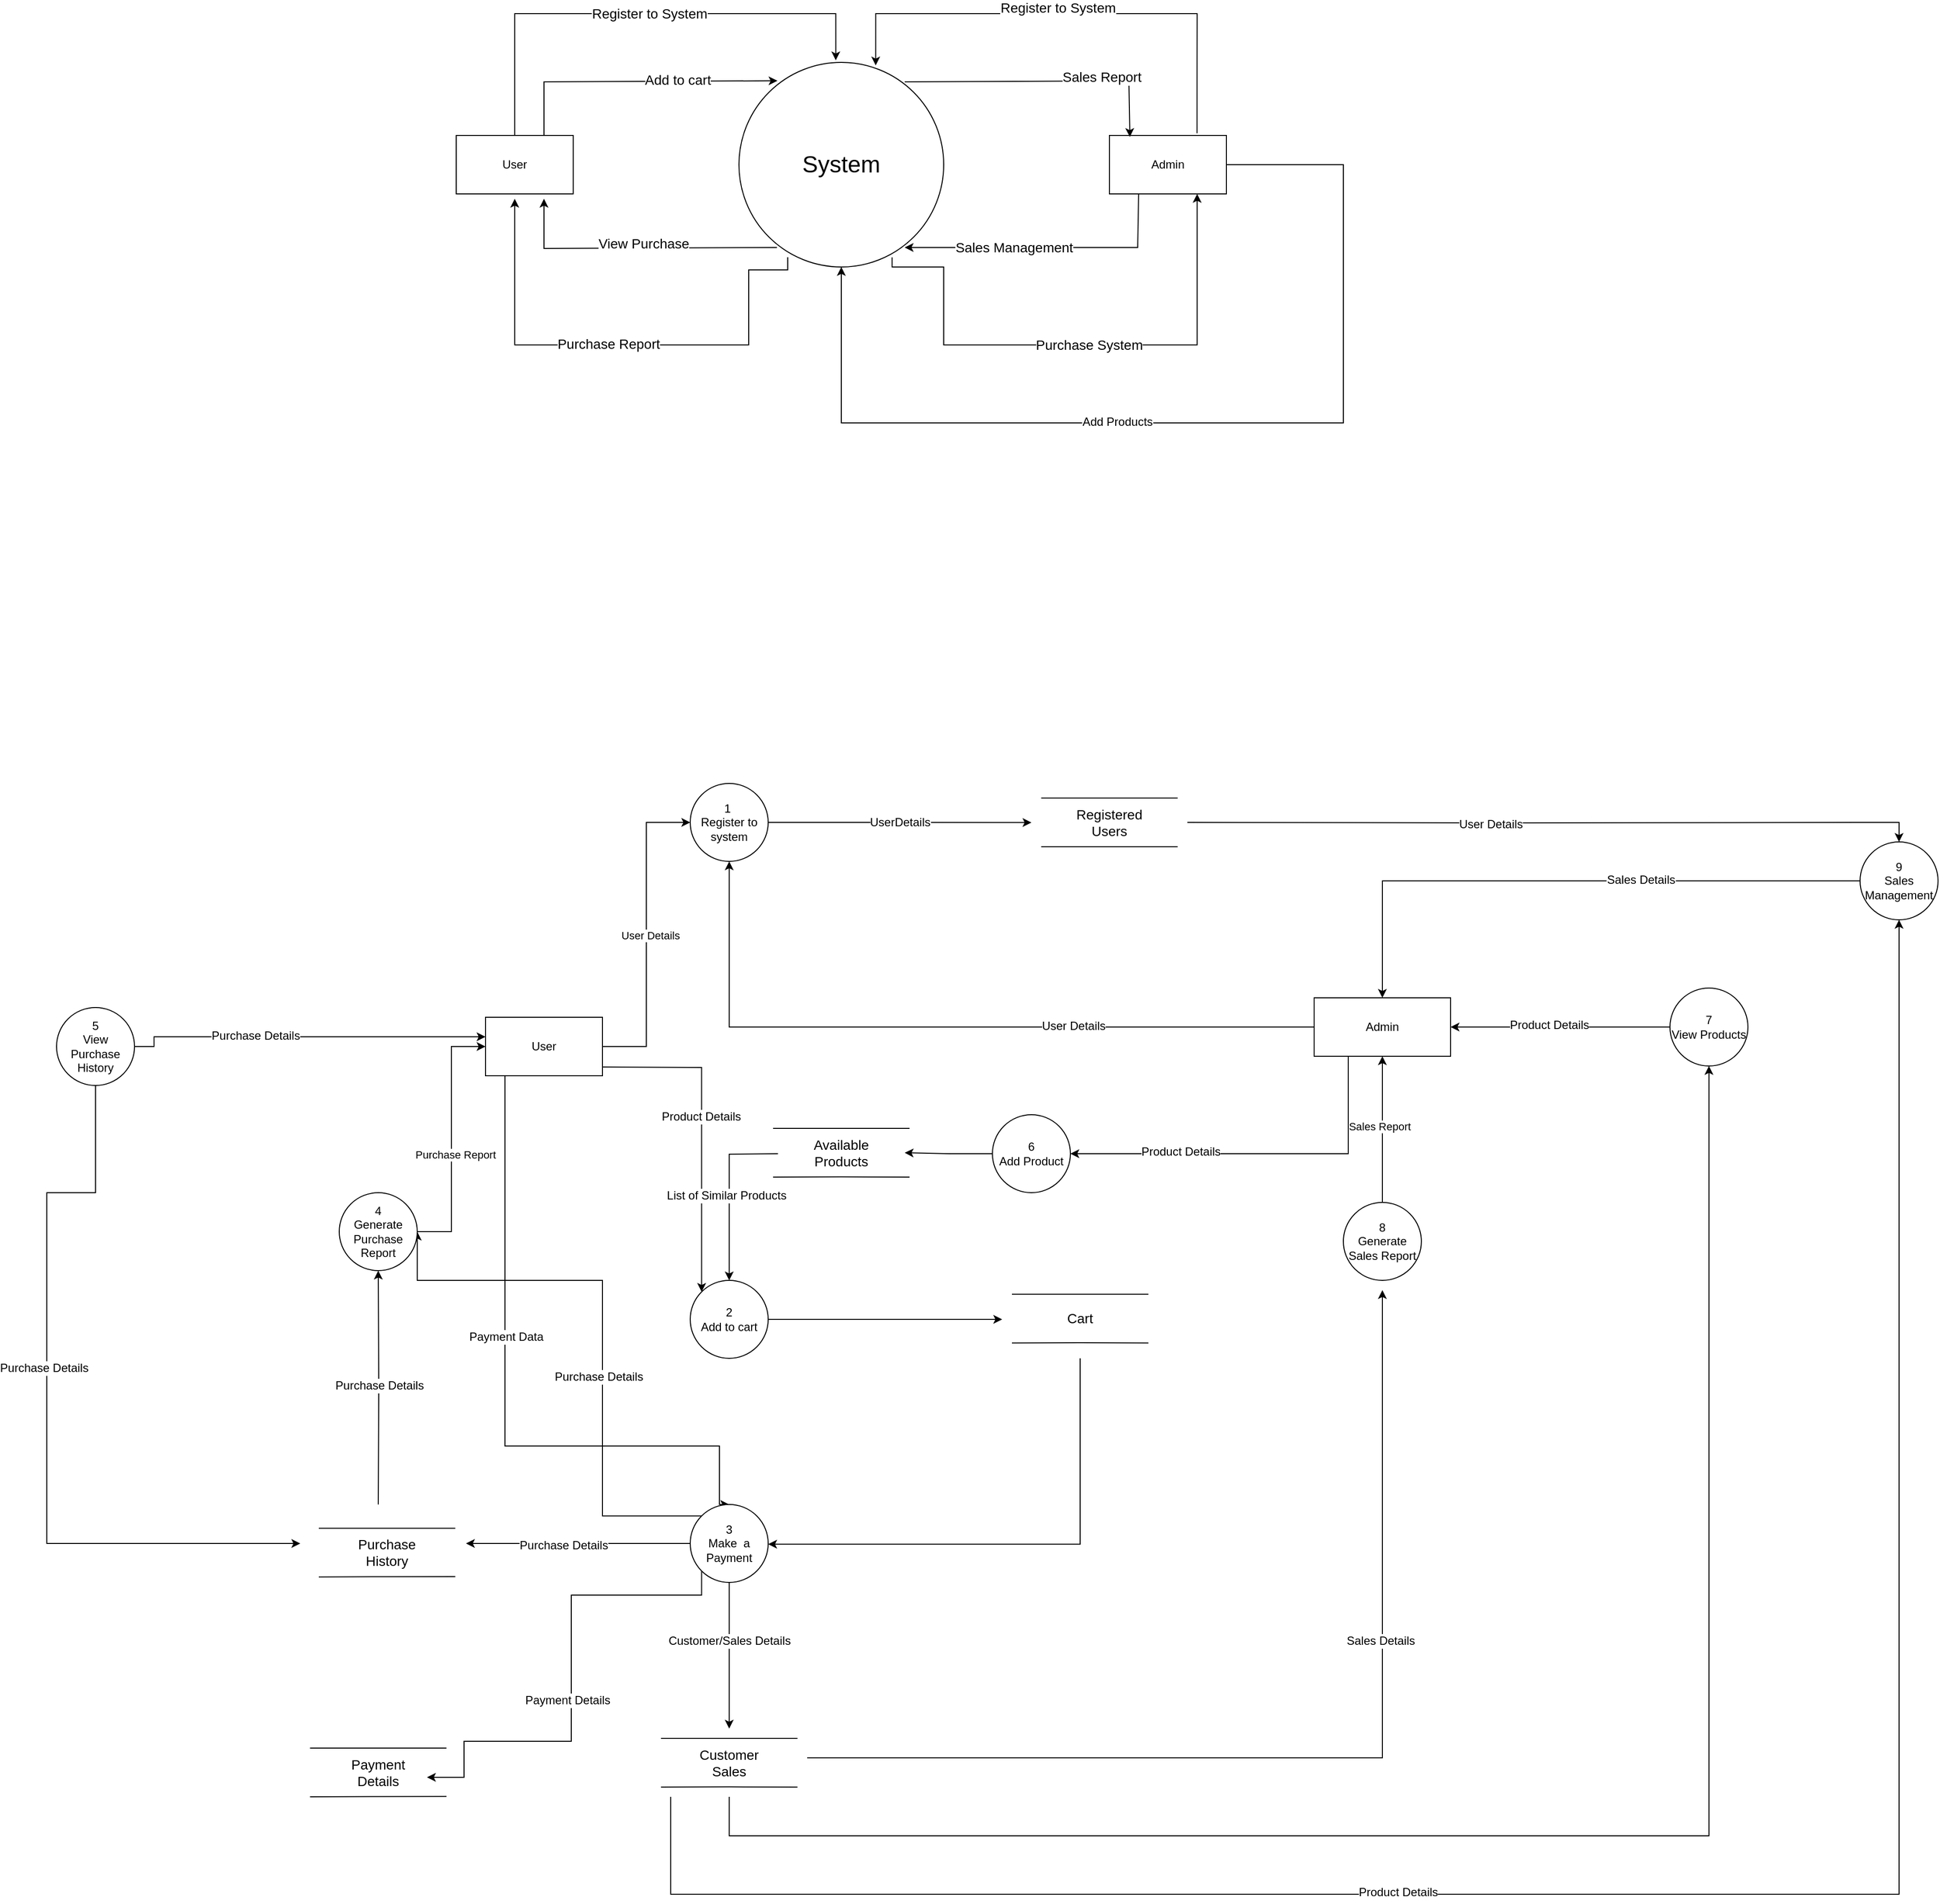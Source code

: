 <mxfile version="25.0.3">
  <diagram name="Page-1" id="Akb31RxIknfgXVOe-8zW">
    <mxGraphModel dx="3339" dy="1694" grid="1" gridSize="10" guides="1" tooltips="1" connect="1" arrows="1" fold="1" page="1" pageScale="1" pageWidth="850" pageHeight="1100" math="0" shadow="0">
      <root>
        <mxCell id="0" />
        <mxCell id="1" parent="0" />
        <mxCell id="qEVDCZwedE65Op3rCh5g-1" value="&lt;font style=&quot;font-size: 24px;&quot;&gt;System&lt;/font&gt;" style="ellipse;whiteSpace=wrap;html=1;aspect=fixed;" parent="1" vertex="1">
          <mxGeometry x="320" y="180" width="210" height="210" as="geometry" />
        </mxCell>
        <mxCell id="qEVDCZwedE65Op3rCh5g-11" style="edgeStyle=orthogonalEdgeStyle;rounded=0;orthogonalLoop=1;jettySize=auto;html=1;entryX=0.473;entryY=-0.01;entryDx=0;entryDy=0;entryPerimeter=0;" parent="1" source="qEVDCZwedE65Op3rCh5g-2" target="qEVDCZwedE65Op3rCh5g-1" edge="1">
          <mxGeometry relative="1" as="geometry">
            <mxPoint x="90" y="10" as="targetPoint" />
            <Array as="points">
              <mxPoint x="90" y="130" />
              <mxPoint x="419" y="130" />
            </Array>
          </mxGeometry>
        </mxCell>
        <mxCell id="qEVDCZwedE65Op3rCh5g-12" value="&lt;font style=&quot;font-size: 14px;&quot;&gt;Register to System&lt;/font&gt;" style="edgeLabel;html=1;align=center;verticalAlign=middle;resizable=0;points=[];" parent="qEVDCZwedE65Op3rCh5g-11" vertex="1" connectable="0">
          <mxGeometry x="0.05" y="-3" relative="1" as="geometry">
            <mxPoint x="-1" y="-3" as="offset" />
          </mxGeometry>
        </mxCell>
        <mxCell id="qEVDCZwedE65Op3rCh5g-2" value="User" style="rounded=0;whiteSpace=wrap;html=1;" parent="1" vertex="1">
          <mxGeometry x="30" y="255" width="120" height="60" as="geometry" />
        </mxCell>
        <mxCell id="JwmPt-cIcV7KMzRIeTKf-91" style="edgeStyle=orthogonalEdgeStyle;rounded=0;orthogonalLoop=1;jettySize=auto;html=1;entryX=0.5;entryY=1;entryDx=0;entryDy=0;" parent="1" source="qEVDCZwedE65Op3rCh5g-3" target="qEVDCZwedE65Op3rCh5g-1" edge="1">
          <mxGeometry relative="1" as="geometry">
            <Array as="points">
              <mxPoint x="940" y="285" />
              <mxPoint x="940" y="550" />
              <mxPoint x="425" y="550" />
            </Array>
          </mxGeometry>
        </mxCell>
        <mxCell id="JwmPt-cIcV7KMzRIeTKf-92" value="&lt;font style=&quot;font-size: 12px;&quot;&gt;Add Products&lt;/font&gt;" style="edgeLabel;html=1;align=center;verticalAlign=middle;resizable=0;points=[];" parent="JwmPt-cIcV7KMzRIeTKf-91" vertex="1" connectable="0">
          <mxGeometry x="0.164" y="1" relative="1" as="geometry">
            <mxPoint y="-2" as="offset" />
          </mxGeometry>
        </mxCell>
        <mxCell id="qEVDCZwedE65Op3rCh5g-3" value="Admin" style="rounded=0;whiteSpace=wrap;html=1;" parent="1" vertex="1">
          <mxGeometry x="700" y="255" width="120" height="60" as="geometry" />
        </mxCell>
        <mxCell id="qEVDCZwedE65Op3rCh5g-14" value="" style="endArrow=classic;html=1;rounded=0;exitX=0.75;exitY=0;exitDx=0;exitDy=0;entryX=0.188;entryY=0.09;entryDx=0;entryDy=0;entryPerimeter=0;" parent="1" source="qEVDCZwedE65Op3rCh5g-2" target="qEVDCZwedE65Op3rCh5g-1" edge="1">
          <mxGeometry width="50" height="50" relative="1" as="geometry">
            <mxPoint x="140" y="220" as="sourcePoint" />
            <mxPoint x="280" y="220" as="targetPoint" />
            <Array as="points">
              <mxPoint x="120" y="200" />
            </Array>
          </mxGeometry>
        </mxCell>
        <mxCell id="qEVDCZwedE65Op3rCh5g-19" value="&lt;font style=&quot;font-size: 14px;&quot;&gt;Add to cart&lt;/font&gt;" style="edgeLabel;html=1;align=center;verticalAlign=middle;resizable=0;points=[];" parent="qEVDCZwedE65Op3rCh5g-14" vertex="1" connectable="0">
          <mxGeometry x="0.304" y="2" relative="1" as="geometry">
            <mxPoint as="offset" />
          </mxGeometry>
        </mxCell>
        <mxCell id="qEVDCZwedE65Op3rCh5g-15" style="edgeStyle=orthogonalEdgeStyle;rounded=0;orthogonalLoop=1;jettySize=auto;html=1;entryX=0.379;entryY=1.013;entryDx=0;entryDy=0;entryPerimeter=0;" parent="1" edge="1">
          <mxGeometry relative="1" as="geometry">
            <mxPoint x="90" y="320" as="targetPoint" />
            <mxPoint x="370" y="380" as="sourcePoint" />
            <Array as="points">
              <mxPoint x="330" y="393" />
              <mxPoint x="330" y="470" />
              <mxPoint x="90" y="470" />
            </Array>
          </mxGeometry>
        </mxCell>
        <mxCell id="qEVDCZwedE65Op3rCh5g-16" value="&lt;font style=&quot;font-size: 14px;&quot;&gt;Purchase Report&lt;/font&gt;&lt;div&gt;&lt;font style=&quot;font-size: 14px;&quot;&gt;&lt;br&gt;&lt;/font&gt;&lt;/div&gt;" style="edgeLabel;html=1;align=center;verticalAlign=middle;resizable=0;points=[];" parent="qEVDCZwedE65Op3rCh5g-15" vertex="1" connectable="0">
          <mxGeometry x="0.05" y="-3" relative="1" as="geometry">
            <mxPoint x="-1" y="10" as="offset" />
          </mxGeometry>
        </mxCell>
        <mxCell id="qEVDCZwedE65Op3rCh5g-17" value="" style="endArrow=classic;html=1;rounded=0;entryX=0.188;entryY=0.09;entryDx=0;entryDy=0;entryPerimeter=0;" parent="1" edge="1">
          <mxGeometry width="50" height="50" relative="1" as="geometry">
            <mxPoint x="359" y="370" as="sourcePoint" />
            <mxPoint x="120" y="320" as="targetPoint" />
            <Array as="points">
              <mxPoint x="120" y="371" />
            </Array>
          </mxGeometry>
        </mxCell>
        <mxCell id="qEVDCZwedE65Op3rCh5g-18" value="&lt;font style=&quot;font-size: 14px;&quot;&gt;View Purchase&lt;/font&gt;" style="edgeLabel;html=1;align=center;verticalAlign=middle;resizable=0;points=[];" parent="qEVDCZwedE65Op3rCh5g-17" vertex="1" connectable="0">
          <mxGeometry x="0.315" y="-4" relative="1" as="geometry">
            <mxPoint x="53" y="-1" as="offset" />
          </mxGeometry>
        </mxCell>
        <mxCell id="qEVDCZwedE65Op3rCh5g-20" style="edgeStyle=orthogonalEdgeStyle;rounded=0;orthogonalLoop=1;jettySize=auto;html=1;entryX=0.668;entryY=0.015;entryDx=0;entryDy=0;entryPerimeter=0;exitX=0.749;exitY=-0.037;exitDx=0;exitDy=0;exitPerimeter=0;" parent="1" source="qEVDCZwedE65Op3rCh5g-3" target="qEVDCZwedE65Op3rCh5g-1" edge="1">
          <mxGeometry relative="1" as="geometry">
            <mxPoint x="460" y="160" as="targetPoint" />
            <mxPoint x="789" y="178" as="sourcePoint" />
            <Array as="points">
              <mxPoint x="790" y="178" />
              <mxPoint x="790" y="130" />
              <mxPoint x="460" y="130" />
            </Array>
          </mxGeometry>
        </mxCell>
        <mxCell id="qEVDCZwedE65Op3rCh5g-21" value="&lt;font style=&quot;font-size: 14px;&quot;&gt;Register to System&lt;/font&gt;" style="edgeLabel;html=1;align=center;verticalAlign=middle;resizable=0;points=[];" parent="qEVDCZwedE65Op3rCh5g-20" vertex="1" connectable="0">
          <mxGeometry x="0.05" y="-3" relative="1" as="geometry">
            <mxPoint x="-1" y="-3" as="offset" />
          </mxGeometry>
        </mxCell>
        <mxCell id="qEVDCZwedE65Op3rCh5g-22" value="" style="endArrow=classic;html=1;rounded=0;exitX=0.175;exitY=0.026;exitDx=0;exitDy=0;exitPerimeter=0;entryX=0.175;entryY=0.026;entryDx=0;entryDy=0;entryPerimeter=0;" parent="1" target="qEVDCZwedE65Op3rCh5g-3" edge="1">
          <mxGeometry width="50" height="50" relative="1" as="geometry">
            <mxPoint x="490" y="200" as="sourcePoint" />
            <mxPoint x="720" y="248" as="targetPoint" />
            <Array as="points">
              <mxPoint x="490" y="200" />
              <mxPoint x="720" y="199" />
            </Array>
          </mxGeometry>
        </mxCell>
        <mxCell id="qEVDCZwedE65Op3rCh5g-23" value="&lt;font style=&quot;font-size: 14px;&quot;&gt;Sales Report&lt;/font&gt;" style="edgeLabel;html=1;align=center;verticalAlign=middle;resizable=0;points=[];" parent="qEVDCZwedE65Op3rCh5g-22" vertex="1" connectable="0">
          <mxGeometry x="0.304" y="2" relative="1" as="geometry">
            <mxPoint x="14" y="-2" as="offset" />
          </mxGeometry>
        </mxCell>
        <mxCell id="qEVDCZwedE65Op3rCh5g-24" style="edgeStyle=orthogonalEdgeStyle;rounded=0;orthogonalLoop=1;jettySize=auto;html=1;entryX=0.75;entryY=1;entryDx=0;entryDy=0;exitX=0.748;exitY=0.953;exitDx=0;exitDy=0;exitPerimeter=0;" parent="1" source="qEVDCZwedE65Op3rCh5g-1" target="qEVDCZwedE65Op3rCh5g-3" edge="1">
          <mxGeometry relative="1" as="geometry">
            <mxPoint x="789.59" y="392.73" as="targetPoint" />
            <mxPoint x="460" y="400" as="sourcePoint" />
            <Array as="points">
              <mxPoint x="477" y="390" />
              <mxPoint x="530" y="390" />
              <mxPoint x="530" y="470" />
              <mxPoint x="790" y="470" />
            </Array>
          </mxGeometry>
        </mxCell>
        <mxCell id="qEVDCZwedE65Op3rCh5g-25" value="&lt;font style=&quot;font-size: 14px;&quot;&gt;Purchase System&lt;/font&gt;" style="edgeLabel;html=1;align=center;verticalAlign=middle;resizable=0;points=[];" parent="qEVDCZwedE65Op3rCh5g-24" vertex="1" connectable="0">
          <mxGeometry x="0.05" y="-3" relative="1" as="geometry">
            <mxPoint x="-1" y="-3" as="offset" />
          </mxGeometry>
        </mxCell>
        <mxCell id="qEVDCZwedE65Op3rCh5g-26" value="" style="endArrow=classic;html=1;rounded=0;entryX=0.188;entryY=0.09;entryDx=0;entryDy=0;entryPerimeter=0;exitX=0.25;exitY=1;exitDx=0;exitDy=0;" parent="1" source="qEVDCZwedE65Op3rCh5g-3" edge="1">
          <mxGeometry width="50" height="50" relative="1" as="geometry">
            <mxPoint x="729" y="370" as="sourcePoint" />
            <mxPoint x="490" y="370" as="targetPoint" />
            <Array as="points">
              <mxPoint x="729" y="370" />
            </Array>
          </mxGeometry>
        </mxCell>
        <mxCell id="qEVDCZwedE65Op3rCh5g-27" value="&lt;font style=&quot;font-size: 14px;&quot;&gt;Sales Management&lt;/font&gt;" style="edgeLabel;html=1;align=center;verticalAlign=middle;resizable=0;points=[];" parent="qEVDCZwedE65Op3rCh5g-26" vertex="1" connectable="0">
          <mxGeometry x="0.315" y="-4" relative="1" as="geometry">
            <mxPoint x="11" y="4" as="offset" />
          </mxGeometry>
        </mxCell>
        <mxCell id="JwmPt-cIcV7KMzRIeTKf-22" style="edgeStyle=orthogonalEdgeStyle;rounded=0;orthogonalLoop=1;jettySize=auto;html=1;entryX=0;entryY=0.5;entryDx=0;entryDy=0;" parent="1" source="JwmPt-cIcV7KMzRIeTKf-20" target="JwmPt-cIcV7KMzRIeTKf-21" edge="1">
          <mxGeometry relative="1" as="geometry" />
        </mxCell>
        <mxCell id="JwmPt-cIcV7KMzRIeTKf-23" value="User Details" style="edgeLabel;html=1;align=center;verticalAlign=middle;resizable=0;points=[];" parent="JwmPt-cIcV7KMzRIeTKf-22" vertex="1" connectable="0">
          <mxGeometry x="-0.004" y="-4" relative="1" as="geometry">
            <mxPoint as="offset" />
          </mxGeometry>
        </mxCell>
        <mxCell id="JwmPt-cIcV7KMzRIeTKf-33" style="edgeStyle=orthogonalEdgeStyle;rounded=0;orthogonalLoop=1;jettySize=auto;html=1;entryX=0;entryY=0;entryDx=0;entryDy=0;" parent="1" target="JwmPt-cIcV7KMzRIeTKf-32" edge="1">
          <mxGeometry relative="1" as="geometry">
            <mxPoint x="180" y="1211" as="sourcePoint" />
            <mxPoint x="270.0" y="1491" as="targetPoint" />
          </mxGeometry>
        </mxCell>
        <mxCell id="JwmPt-cIcV7KMzRIeTKf-34" value="&lt;font style=&quot;font-size: 12px;&quot;&gt;Product Details&lt;/font&gt;" style="edgeLabel;html=1;align=center;verticalAlign=middle;resizable=0;points=[];" parent="JwmPt-cIcV7KMzRIeTKf-33" vertex="1" connectable="0">
          <mxGeometry x="0.209" y="-1" relative="1" as="geometry">
            <mxPoint y="-49" as="offset" />
          </mxGeometry>
        </mxCell>
        <mxCell id="JwmPt-cIcV7KMzRIeTKf-59" style="edgeStyle=orthogonalEdgeStyle;rounded=0;orthogonalLoop=1;jettySize=auto;html=1;entryX=0.5;entryY=0;entryDx=0;entryDy=0;" parent="1" source="JwmPt-cIcV7KMzRIeTKf-20" target="JwmPt-cIcV7KMzRIeTKf-39" edge="1">
          <mxGeometry relative="1" as="geometry">
            <mxPoint x="300" y="1590" as="targetPoint" />
            <Array as="points">
              <mxPoint x="80" y="1600" />
              <mxPoint x="300" y="1600" />
              <mxPoint x="300" y="1660" />
            </Array>
          </mxGeometry>
        </mxCell>
        <mxCell id="JwmPt-cIcV7KMzRIeTKf-60" value="&lt;font style=&quot;font-size: 12px;&quot;&gt;Payment Data&lt;/font&gt;" style="edgeLabel;html=1;align=center;verticalAlign=middle;resizable=0;points=[];" parent="JwmPt-cIcV7KMzRIeTKf-59" vertex="1" connectable="0">
          <mxGeometry x="-0.202" y="1" relative="1" as="geometry">
            <mxPoint as="offset" />
          </mxGeometry>
        </mxCell>
        <mxCell id="JwmPt-cIcV7KMzRIeTKf-20" value="User" style="rounded=0;whiteSpace=wrap;html=1;" parent="1" vertex="1">
          <mxGeometry x="60" y="1160" width="120" height="60" as="geometry" />
        </mxCell>
        <mxCell id="JwmPt-cIcV7KMzRIeTKf-24" style="edgeStyle=orthogonalEdgeStyle;rounded=0;orthogonalLoop=1;jettySize=auto;html=1;exitX=1;exitY=0.5;exitDx=0;exitDy=0;" parent="1" source="JwmPt-cIcV7KMzRIeTKf-21" edge="1">
          <mxGeometry relative="1" as="geometry">
            <mxPoint x="620" y="960.143" as="targetPoint" />
          </mxGeometry>
        </mxCell>
        <mxCell id="JwmPt-cIcV7KMzRIeTKf-82" value="&lt;font style=&quot;font-size: 12px;&quot;&gt;UserDetails&lt;/font&gt;" style="edgeLabel;html=1;align=center;verticalAlign=middle;resizable=0;points=[];" parent="JwmPt-cIcV7KMzRIeTKf-24" vertex="1" connectable="0">
          <mxGeometry x="0.003" y="-1" relative="1" as="geometry">
            <mxPoint y="-2" as="offset" />
          </mxGeometry>
        </mxCell>
        <mxCell id="JwmPt-cIcV7KMzRIeTKf-21" value="1&amp;nbsp;&lt;div&gt;Register to system&lt;/div&gt;" style="ellipse;whiteSpace=wrap;html=1;aspect=fixed;" parent="1" vertex="1">
          <mxGeometry x="270" y="920" width="80" height="80" as="geometry" />
        </mxCell>
        <mxCell id="JwmPt-cIcV7KMzRIeTKf-28" value="" style="group" parent="1" vertex="1" connectable="0">
          <mxGeometry x="630" y="935" width="140" height="50" as="geometry" />
        </mxCell>
        <mxCell id="JwmPt-cIcV7KMzRIeTKf-25" value="" style="endArrow=none;html=1;rounded=0;" parent="JwmPt-cIcV7KMzRIeTKf-28" edge="1">
          <mxGeometry width="50" height="50" relative="1" as="geometry">
            <mxPoint as="sourcePoint" />
            <mxPoint x="140" as="targetPoint" />
          </mxGeometry>
        </mxCell>
        <mxCell id="JwmPt-cIcV7KMzRIeTKf-26" value="" style="endArrow=none;html=1;rounded=0;" parent="JwmPt-cIcV7KMzRIeTKf-28" edge="1">
          <mxGeometry width="50" height="50" relative="1" as="geometry">
            <mxPoint y="50" as="sourcePoint" />
            <mxPoint x="140" y="50" as="targetPoint" />
          </mxGeometry>
        </mxCell>
        <mxCell id="JwmPt-cIcV7KMzRIeTKf-27" value="&lt;font style=&quot;font-size: 14px;&quot;&gt;Registered Users&lt;/font&gt;" style="text;html=1;align=center;verticalAlign=middle;whiteSpace=wrap;rounded=0;" parent="JwmPt-cIcV7KMzRIeTKf-28" vertex="1">
          <mxGeometry x="40" y="10" width="60" height="30" as="geometry" />
        </mxCell>
        <mxCell id="JwmPt-cIcV7KMzRIeTKf-30" style="edgeStyle=orthogonalEdgeStyle;rounded=0;orthogonalLoop=1;jettySize=auto;html=1;entryX=0.5;entryY=1;entryDx=0;entryDy=0;" parent="1" source="JwmPt-cIcV7KMzRIeTKf-29" target="JwmPt-cIcV7KMzRIeTKf-21" edge="1">
          <mxGeometry relative="1" as="geometry" />
        </mxCell>
        <mxCell id="JwmPt-cIcV7KMzRIeTKf-31" value="&lt;font style=&quot;font-size: 12px;&quot;&gt;User Details&lt;/font&gt;" style="edgeLabel;html=1;align=center;verticalAlign=middle;resizable=0;points=[];" parent="JwmPt-cIcV7KMzRIeTKf-30" vertex="1" connectable="0">
          <mxGeometry x="-0.359" y="2" relative="1" as="geometry">
            <mxPoint y="-3" as="offset" />
          </mxGeometry>
        </mxCell>
        <mxCell id="JwmPt-cIcV7KMzRIeTKf-68" style="edgeStyle=orthogonalEdgeStyle;rounded=0;orthogonalLoop=1;jettySize=auto;html=1;exitX=0.5;exitY=0;exitDx=0;exitDy=0;" parent="1" source="JwmPt-cIcV7KMzRIeTKf-66" target="JwmPt-cIcV7KMzRIeTKf-29" edge="1">
          <mxGeometry relative="1" as="geometry" />
        </mxCell>
        <mxCell id="JwmPt-cIcV7KMzRIeTKf-72" value="Sales Report" style="edgeLabel;html=1;align=center;verticalAlign=middle;resizable=0;points=[];" parent="JwmPt-cIcV7KMzRIeTKf-68" vertex="1" connectable="0">
          <mxGeometry x="-0.01" y="4" relative="1" as="geometry">
            <mxPoint x="1" y="-4" as="offset" />
          </mxGeometry>
        </mxCell>
        <mxCell id="JwmPt-cIcV7KMzRIeTKf-94" style="edgeStyle=orthogonalEdgeStyle;rounded=0;orthogonalLoop=1;jettySize=auto;html=1;exitX=0.25;exitY=1;exitDx=0;exitDy=0;entryX=1;entryY=0.5;entryDx=0;entryDy=0;" parent="1" source="JwmPt-cIcV7KMzRIeTKf-29" target="JwmPt-cIcV7KMzRIeTKf-93" edge="1">
          <mxGeometry relative="1" as="geometry" />
        </mxCell>
        <mxCell id="JwmPt-cIcV7KMzRIeTKf-95" value="&lt;font style=&quot;font-size: 12px;&quot;&gt;Product Details&lt;/font&gt;" style="edgeLabel;html=1;align=center;verticalAlign=middle;resizable=0;points=[];" parent="JwmPt-cIcV7KMzRIeTKf-94" vertex="1" connectable="0">
          <mxGeometry x="0.421" y="-2" relative="1" as="geometry">
            <mxPoint x="1" as="offset" />
          </mxGeometry>
        </mxCell>
        <mxCell id="JwmPt-cIcV7KMzRIeTKf-29" value="Admin" style="rounded=0;whiteSpace=wrap;html=1;" parent="1" vertex="1">
          <mxGeometry x="910" y="1140" width="140" height="60" as="geometry" />
        </mxCell>
        <mxCell id="JwmPt-cIcV7KMzRIeTKf-38" style="edgeStyle=orthogonalEdgeStyle;rounded=0;orthogonalLoop=1;jettySize=auto;html=1;" parent="1" source="JwmPt-cIcV7KMzRIeTKf-32" edge="1">
          <mxGeometry relative="1" as="geometry">
            <mxPoint x="590.0" y="1470" as="targetPoint" />
          </mxGeometry>
        </mxCell>
        <mxCell id="JwmPt-cIcV7KMzRIeTKf-32" value="2&lt;br&gt;&lt;div&gt;Add to cart&lt;/div&gt;" style="ellipse;whiteSpace=wrap;html=1;aspect=fixed;" parent="1" vertex="1">
          <mxGeometry x="270" y="1430" width="80" height="80" as="geometry" />
        </mxCell>
        <mxCell id="JwmPt-cIcV7KMzRIeTKf-35" value="" style="endArrow=none;html=1;rounded=0;" parent="1" edge="1">
          <mxGeometry width="50" height="50" relative="1" as="geometry">
            <mxPoint x="600" y="1444.23" as="sourcePoint" />
            <mxPoint x="740" y="1444.23" as="targetPoint" />
          </mxGeometry>
        </mxCell>
        <mxCell id="JwmPt-cIcV7KMzRIeTKf-36" value="" style="endArrow=none;html=1;rounded=0;" parent="1" edge="1">
          <mxGeometry width="50" height="50" relative="1" as="geometry">
            <mxPoint x="600" y="1494.23" as="sourcePoint" />
            <mxPoint x="740" y="1494.23" as="targetPoint" />
            <Array as="points">
              <mxPoint x="670" y="1494" />
            </Array>
          </mxGeometry>
        </mxCell>
        <mxCell id="JwmPt-cIcV7KMzRIeTKf-37" value="&lt;font style=&quot;font-size: 14px;&quot;&gt;Cart&lt;/font&gt;" style="text;html=1;align=center;verticalAlign=middle;whiteSpace=wrap;rounded=0;" parent="1" vertex="1">
          <mxGeometry x="640" y="1454.23" width="60" height="30" as="geometry" />
        </mxCell>
        <mxCell id="JwmPt-cIcV7KMzRIeTKf-40" style="edgeStyle=orthogonalEdgeStyle;rounded=0;orthogonalLoop=1;jettySize=auto;html=1;entryX=1.025;entryY=0.384;entryDx=0;entryDy=0;entryPerimeter=0;" parent="1" edge="1">
          <mxGeometry relative="1" as="geometry">
            <mxPoint x="350" y="1700.72" as="targetPoint" />
            <mxPoint x="670" y="1510" as="sourcePoint" />
            <Array as="points">
              <mxPoint x="670" y="1701" />
            </Array>
          </mxGeometry>
        </mxCell>
        <mxCell id="JwmPt-cIcV7KMzRIeTKf-53" style="edgeStyle=orthogonalEdgeStyle;rounded=0;orthogonalLoop=1;jettySize=auto;html=1;" parent="1" source="JwmPt-cIcV7KMzRIeTKf-39" edge="1">
          <mxGeometry relative="1" as="geometry">
            <mxPoint x="40" y="1700" as="targetPoint" />
          </mxGeometry>
        </mxCell>
        <mxCell id="hVze2T5vo5RTJaVRguCJ-6" value="&lt;font style=&quot;font-size: 12px;&quot;&gt;Purchase Details&lt;/font&gt;" style="edgeLabel;html=1;align=center;verticalAlign=middle;resizable=0;points=[];" vertex="1" connectable="0" parent="JwmPt-cIcV7KMzRIeTKf-53">
          <mxGeometry x="0.131" y="1" relative="1" as="geometry">
            <mxPoint as="offset" />
          </mxGeometry>
        </mxCell>
        <mxCell id="JwmPt-cIcV7KMzRIeTKf-65" style="edgeStyle=orthogonalEdgeStyle;rounded=0;orthogonalLoop=1;jettySize=auto;html=1;" parent="1" source="JwmPt-cIcV7KMzRIeTKf-39" edge="1">
          <mxGeometry relative="1" as="geometry">
            <mxPoint x="310" y="1890" as="targetPoint" />
          </mxGeometry>
        </mxCell>
        <mxCell id="JwmPt-cIcV7KMzRIeTKf-67" value="&lt;font style=&quot;font-size: 12px;&quot;&gt;Customer/Sales Details&lt;/font&gt;" style="edgeLabel;html=1;align=center;verticalAlign=middle;resizable=0;points=[];" parent="JwmPt-cIcV7KMzRIeTKf-65" vertex="1" connectable="0">
          <mxGeometry x="-0.206" relative="1" as="geometry">
            <mxPoint as="offset" />
          </mxGeometry>
        </mxCell>
        <mxCell id="hVze2T5vo5RTJaVRguCJ-18" style="edgeStyle=orthogonalEdgeStyle;rounded=0;orthogonalLoop=1;jettySize=auto;html=1;exitX=0;exitY=1;exitDx=0;exitDy=0;" edge="1" parent="1" source="JwmPt-cIcV7KMzRIeTKf-39">
          <mxGeometry relative="1" as="geometry">
            <mxPoint x="339.996" y="1753.284" as="sourcePoint" />
            <mxPoint y="1940" as="targetPoint" />
            <Array as="points">
              <mxPoint x="282" y="1753" />
              <mxPoint x="148" y="1753" />
              <mxPoint x="148" y="1903" />
              <mxPoint x="38" y="1903" />
            </Array>
          </mxGeometry>
        </mxCell>
        <mxCell id="hVze2T5vo5RTJaVRguCJ-19" value="&lt;font style=&quot;font-size: 12px;&quot;&gt;Payment Details&lt;/font&gt;" style="edgeLabel;html=1;align=center;verticalAlign=middle;resizable=0;points=[];" vertex="1" connectable="0" parent="hVze2T5vo5RTJaVRguCJ-18">
          <mxGeometry x="0.075" y="-4" relative="1" as="geometry">
            <mxPoint y="1" as="offset" />
          </mxGeometry>
        </mxCell>
        <mxCell id="hVze2T5vo5RTJaVRguCJ-20" style="edgeStyle=orthogonalEdgeStyle;rounded=0;orthogonalLoop=1;jettySize=auto;html=1;exitX=0;exitY=0;exitDx=0;exitDy=0;entryX=1;entryY=0.5;entryDx=0;entryDy=0;" edge="1" parent="1" source="JwmPt-cIcV7KMzRIeTKf-39" target="JwmPt-cIcV7KMzRIeTKf-54">
          <mxGeometry relative="1" as="geometry">
            <Array as="points">
              <mxPoint x="180" y="1672" />
              <mxPoint x="180" y="1430" />
              <mxPoint x="-10" y="1430" />
            </Array>
          </mxGeometry>
        </mxCell>
        <mxCell id="hVze2T5vo5RTJaVRguCJ-21" value="&lt;font style=&quot;font-size: 12px;&quot;&gt;Purchase Details&lt;/font&gt;" style="edgeLabel;html=1;align=center;verticalAlign=middle;resizable=0;points=[];" vertex="1" connectable="0" parent="hVze2T5vo5RTJaVRguCJ-20">
          <mxGeometry x="-0.161" y="4" relative="1" as="geometry">
            <mxPoint as="offset" />
          </mxGeometry>
        </mxCell>
        <mxCell id="JwmPt-cIcV7KMzRIeTKf-39" value="3&lt;div&gt;Make&amp;nbsp; a Payment&lt;/div&gt;" style="ellipse;whiteSpace=wrap;html=1;aspect=fixed;" parent="1" vertex="1">
          <mxGeometry x="270" y="1660" width="80" height="80" as="geometry" />
        </mxCell>
        <mxCell id="JwmPt-cIcV7KMzRIeTKf-55" style="edgeStyle=orthogonalEdgeStyle;rounded=0;orthogonalLoop=1;jettySize=auto;html=1;entryX=0.5;entryY=1;entryDx=0;entryDy=0;" parent="1" target="JwmPt-cIcV7KMzRIeTKf-54" edge="1">
          <mxGeometry relative="1" as="geometry">
            <mxPoint x="-50" y="1660" as="sourcePoint" />
          </mxGeometry>
        </mxCell>
        <mxCell id="JwmPt-cIcV7KMzRIeTKf-56" value="&lt;font style=&quot;font-size: 12px;&quot;&gt;Purchase Details&lt;/font&gt;" style="edgeLabel;html=1;align=center;verticalAlign=middle;resizable=0;points=[];" parent="JwmPt-cIcV7KMzRIeTKf-55" vertex="1" connectable="0">
          <mxGeometry x="0.013" y="-1" relative="1" as="geometry">
            <mxPoint y="-1" as="offset" />
          </mxGeometry>
        </mxCell>
        <mxCell id="JwmPt-cIcV7KMzRIeTKf-57" style="edgeStyle=orthogonalEdgeStyle;rounded=0;orthogonalLoop=1;jettySize=auto;html=1;entryX=0;entryY=0.5;entryDx=0;entryDy=0;" parent="1" source="JwmPt-cIcV7KMzRIeTKf-54" target="JwmPt-cIcV7KMzRIeTKf-20" edge="1">
          <mxGeometry relative="1" as="geometry" />
        </mxCell>
        <mxCell id="JwmPt-cIcV7KMzRIeTKf-58" value="Purchase Report" style="edgeLabel;html=1;align=center;verticalAlign=middle;resizable=0;points=[];" parent="JwmPt-cIcV7KMzRIeTKf-57" vertex="1" connectable="0">
          <mxGeometry x="-0.125" y="-4" relative="1" as="geometry">
            <mxPoint as="offset" />
          </mxGeometry>
        </mxCell>
        <mxCell id="JwmPt-cIcV7KMzRIeTKf-54" value="4&lt;div&gt;Generate Purchase Report&lt;/div&gt;" style="ellipse;whiteSpace=wrap;html=1;aspect=fixed;" parent="1" vertex="1">
          <mxGeometry x="-90" y="1340" width="80" height="80" as="geometry" />
        </mxCell>
        <mxCell id="JwmPt-cIcV7KMzRIeTKf-61" value="" style="endArrow=none;html=1;rounded=0;" parent="1" edge="1">
          <mxGeometry width="50" height="50" relative="1" as="geometry">
            <mxPoint x="240" y="1900" as="sourcePoint" />
            <mxPoint x="380" y="1900" as="targetPoint" />
          </mxGeometry>
        </mxCell>
        <mxCell id="JwmPt-cIcV7KMzRIeTKf-62" value="" style="endArrow=none;html=1;rounded=0;" parent="1" edge="1">
          <mxGeometry width="50" height="50" relative="1" as="geometry">
            <mxPoint x="240" y="1950" as="sourcePoint" />
            <mxPoint x="380" y="1950" as="targetPoint" />
            <Array as="points">
              <mxPoint x="310" y="1949.77" />
            </Array>
          </mxGeometry>
        </mxCell>
        <mxCell id="JwmPt-cIcV7KMzRIeTKf-86" style="edgeStyle=orthogonalEdgeStyle;rounded=0;orthogonalLoop=1;jettySize=auto;html=1;entryX=0.5;entryY=1;entryDx=0;entryDy=0;" parent="1" target="JwmPt-cIcV7KMzRIeTKf-84" edge="1">
          <mxGeometry relative="1" as="geometry">
            <mxPoint x="1201.185" y="1620" as="targetPoint" />
            <mxPoint x="250" y="1960" as="sourcePoint" />
            <Array as="points">
              <mxPoint x="250" y="1970" />
              <mxPoint x="250" y="2060" />
              <mxPoint x="1510" y="2060" />
            </Array>
          </mxGeometry>
        </mxCell>
        <mxCell id="JwmPt-cIcV7KMzRIeTKf-89" value="&lt;font style=&quot;font-size: 12px;&quot;&gt;Product Details&lt;/font&gt;" style="edgeLabel;html=1;align=center;verticalAlign=middle;resizable=0;points=[];" parent="JwmPt-cIcV7KMzRIeTKf-86" vertex="1" connectable="0">
          <mxGeometry x="-0.283" y="4" relative="1" as="geometry">
            <mxPoint y="2" as="offset" />
          </mxGeometry>
        </mxCell>
        <mxCell id="hVze2T5vo5RTJaVRguCJ-5" style="edgeStyle=orthogonalEdgeStyle;rounded=0;orthogonalLoop=1;jettySize=auto;html=1;entryX=0.5;entryY=1;entryDx=0;entryDy=0;" edge="1" parent="1" target="hVze2T5vo5RTJaVRguCJ-2">
          <mxGeometry relative="1" as="geometry">
            <mxPoint x="310" y="1960" as="sourcePoint" />
            <mxPoint x="1315" y="1230" as="targetPoint" />
            <Array as="points">
              <mxPoint x="310" y="2000" />
              <mxPoint x="1315" y="2000" />
            </Array>
          </mxGeometry>
        </mxCell>
        <mxCell id="JwmPt-cIcV7KMzRIeTKf-63" value="&lt;span style=&quot;font-size: 14px;&quot;&gt;Customer Sales&lt;/span&gt;" style="text;html=1;align=center;verticalAlign=middle;whiteSpace=wrap;rounded=0;" parent="1" vertex="1">
          <mxGeometry x="280" y="1910" width="60" height="30" as="geometry" />
        </mxCell>
        <mxCell id="JwmPt-cIcV7KMzRIeTKf-69" style="edgeStyle=orthogonalEdgeStyle;rounded=0;orthogonalLoop=1;jettySize=auto;html=1;" parent="1" edge="1">
          <mxGeometry relative="1" as="geometry">
            <mxPoint x="980" y="1440" as="targetPoint" />
            <mxPoint x="390" y="1920" as="sourcePoint" />
            <Array as="points">
              <mxPoint x="980" y="1920" />
            </Array>
          </mxGeometry>
        </mxCell>
        <mxCell id="JwmPt-cIcV7KMzRIeTKf-70" value="&lt;font style=&quot;font-size: 12px;&quot;&gt;Sales Details&lt;/font&gt;" style="edgeLabel;html=1;align=center;verticalAlign=middle;resizable=0;points=[];" parent="JwmPt-cIcV7KMzRIeTKf-69" vertex="1" connectable="0">
          <mxGeometry x="0.328" y="2" relative="1" as="geometry">
            <mxPoint as="offset" />
          </mxGeometry>
        </mxCell>
        <mxCell id="JwmPt-cIcV7KMzRIeTKf-66" value="8&lt;div&gt;Generate Sales Report&lt;/div&gt;" style="ellipse;whiteSpace=wrap;html=1;aspect=fixed;" parent="1" vertex="1">
          <mxGeometry x="940" y="1350" width="80" height="80" as="geometry" />
        </mxCell>
        <mxCell id="JwmPt-cIcV7KMzRIeTKf-74" style="edgeStyle=orthogonalEdgeStyle;rounded=0;orthogonalLoop=1;jettySize=auto;html=1;exitX=1;exitY=0.5;exitDx=0;exitDy=0;" parent="1" source="JwmPt-cIcV7KMzRIeTKf-73" edge="1">
          <mxGeometry relative="1" as="geometry">
            <mxPoint x="60" y="1180" as="targetPoint" />
            <Array as="points">
              <mxPoint x="-280" y="1190" />
              <mxPoint x="-280" y="1180" />
            </Array>
          </mxGeometry>
        </mxCell>
        <mxCell id="JwmPt-cIcV7KMzRIeTKf-78" value="&lt;font style=&quot;font-size: 12px;&quot;&gt;Purchase Details&lt;/font&gt;" style="edgeLabel;html=1;align=center;verticalAlign=middle;resizable=0;points=[];" parent="JwmPt-cIcV7KMzRIeTKf-74" vertex="1" connectable="0">
          <mxGeometry x="-0.275" y="1" relative="1" as="geometry">
            <mxPoint as="offset" />
          </mxGeometry>
        </mxCell>
        <mxCell id="JwmPt-cIcV7KMzRIeTKf-75" style="edgeStyle=orthogonalEdgeStyle;rounded=0;orthogonalLoop=1;jettySize=auto;html=1;" parent="1" source="JwmPt-cIcV7KMzRIeTKf-73" edge="1">
          <mxGeometry relative="1" as="geometry">
            <mxPoint x="-130" y="1700" as="targetPoint" />
            <Array as="points">
              <mxPoint x="-340" y="1340" />
              <mxPoint x="-390" y="1340" />
              <mxPoint x="-390" y="1700" />
            </Array>
          </mxGeometry>
        </mxCell>
        <mxCell id="JwmPt-cIcV7KMzRIeTKf-76" value="&lt;font style=&quot;font-size: 12px;&quot;&gt;Purchase Details&lt;/font&gt;" style="edgeLabel;html=1;align=center;verticalAlign=middle;resizable=0;points=[];" parent="JwmPt-cIcV7KMzRIeTKf-75" vertex="1" connectable="0">
          <mxGeometry x="-0.126" y="-3" relative="1" as="geometry">
            <mxPoint y="-1" as="offset" />
          </mxGeometry>
        </mxCell>
        <mxCell id="JwmPt-cIcV7KMzRIeTKf-73" value="5&lt;div&gt;View Purchase History&lt;/div&gt;" style="ellipse;whiteSpace=wrap;html=1;aspect=fixed;" parent="1" vertex="1">
          <mxGeometry x="-380" y="1150" width="80" height="80" as="geometry" />
        </mxCell>
        <mxCell id="JwmPt-cIcV7KMzRIeTKf-87" style="edgeStyle=orthogonalEdgeStyle;rounded=0;orthogonalLoop=1;jettySize=auto;html=1;entryX=0.5;entryY=0;entryDx=0;entryDy=0;" parent="1" source="JwmPt-cIcV7KMzRIeTKf-84" target="JwmPt-cIcV7KMzRIeTKf-29" edge="1">
          <mxGeometry relative="1" as="geometry" />
        </mxCell>
        <mxCell id="JwmPt-cIcV7KMzRIeTKf-88" value="&lt;font style=&quot;font-size: 12px;&quot;&gt;Sales Details&lt;/font&gt;" style="edgeLabel;html=1;align=center;verticalAlign=middle;resizable=0;points=[];" parent="JwmPt-cIcV7KMzRIeTKf-87" vertex="1" connectable="0">
          <mxGeometry x="-0.259" y="-1" relative="1" as="geometry">
            <mxPoint x="1" as="offset" />
          </mxGeometry>
        </mxCell>
        <mxCell id="JwmPt-cIcV7KMzRIeTKf-84" value="9&lt;div&gt;Sales Management&lt;/div&gt;" style="ellipse;whiteSpace=wrap;html=1;aspect=fixed;" parent="1" vertex="1">
          <mxGeometry x="1470" y="980" width="80" height="80" as="geometry" />
        </mxCell>
        <mxCell id="JwmPt-cIcV7KMzRIeTKf-85" style="edgeStyle=orthogonalEdgeStyle;rounded=0;orthogonalLoop=1;jettySize=auto;html=1;entryX=0.5;entryY=0;entryDx=0;entryDy=0;" parent="1" target="JwmPt-cIcV7KMzRIeTKf-84" edge="1">
          <mxGeometry relative="1" as="geometry">
            <mxPoint x="780" y="960" as="sourcePoint" />
          </mxGeometry>
        </mxCell>
        <mxCell id="JwmPt-cIcV7KMzRIeTKf-90" value="&lt;font style=&quot;font-size: 12px;&quot;&gt;User Details&lt;/font&gt;" style="edgeLabel;html=1;align=center;verticalAlign=middle;resizable=0;points=[];" parent="JwmPt-cIcV7KMzRIeTKf-85" vertex="1" connectable="0">
          <mxGeometry x="-0.171" y="-1" relative="1" as="geometry">
            <mxPoint as="offset" />
          </mxGeometry>
        </mxCell>
        <mxCell id="JwmPt-cIcV7KMzRIeTKf-100" style="edgeStyle=orthogonalEdgeStyle;rounded=0;orthogonalLoop=1;jettySize=auto;html=1;exitX=0;exitY=0.5;exitDx=0;exitDy=0;" parent="1" source="JwmPt-cIcV7KMzRIeTKf-93" edge="1">
          <mxGeometry relative="1" as="geometry">
            <mxPoint x="490" y="1299" as="targetPoint" />
          </mxGeometry>
        </mxCell>
        <mxCell id="JwmPt-cIcV7KMzRIeTKf-93" value="6&lt;br&gt;&lt;div&gt;Add Product&lt;/div&gt;" style="ellipse;whiteSpace=wrap;html=1;aspect=fixed;" parent="1" vertex="1">
          <mxGeometry x="580" y="1260" width="80" height="80" as="geometry" />
        </mxCell>
        <mxCell id="JwmPt-cIcV7KMzRIeTKf-97" value="" style="endArrow=none;html=1;rounded=0;" parent="1" edge="1">
          <mxGeometry width="50" height="50" relative="1" as="geometry">
            <mxPoint x="355" y="1274" as="sourcePoint" />
            <mxPoint x="495" y="1274" as="targetPoint" />
          </mxGeometry>
        </mxCell>
        <mxCell id="JwmPt-cIcV7KMzRIeTKf-98" value="" style="endArrow=none;html=1;rounded=0;" parent="1" edge="1">
          <mxGeometry width="50" height="50" relative="1" as="geometry">
            <mxPoint x="355" y="1324" as="sourcePoint" />
            <mxPoint x="495" y="1324" as="targetPoint" />
            <Array as="points">
              <mxPoint x="425" y="1323.77" />
            </Array>
          </mxGeometry>
        </mxCell>
        <mxCell id="JwmPt-cIcV7KMzRIeTKf-101" style="edgeStyle=orthogonalEdgeStyle;rounded=0;orthogonalLoop=1;jettySize=auto;html=1;entryX=0.5;entryY=0;entryDx=0;entryDy=0;" parent="1" target="JwmPt-cIcV7KMzRIeTKf-32" edge="1">
          <mxGeometry relative="1" as="geometry">
            <mxPoint x="360" y="1300" as="sourcePoint" />
          </mxGeometry>
        </mxCell>
        <mxCell id="LrRgrGLLB0jfv0ncZLOa-1" value="&lt;font style=&quot;font-size: 12px;&quot;&gt;List of Similar Products&lt;/font&gt;" style="edgeLabel;html=1;align=center;verticalAlign=middle;resizable=0;points=[];" parent="JwmPt-cIcV7KMzRIeTKf-101" vertex="1" connectable="0">
          <mxGeometry x="0.033" y="-3" relative="1" as="geometry">
            <mxPoint as="offset" />
          </mxGeometry>
        </mxCell>
        <mxCell id="JwmPt-cIcV7KMzRIeTKf-99" value="&lt;span style=&quot;font-size: 14px;&quot;&gt;Available Products&lt;/span&gt;" style="text;html=1;align=center;verticalAlign=middle;whiteSpace=wrap;rounded=0;" parent="1" vertex="1">
          <mxGeometry x="395" y="1284" width="60" height="30" as="geometry" />
        </mxCell>
        <mxCell id="hVze2T5vo5RTJaVRguCJ-3" style="edgeStyle=orthogonalEdgeStyle;rounded=0;orthogonalLoop=1;jettySize=auto;html=1;" edge="1" parent="1" source="hVze2T5vo5RTJaVRguCJ-2" target="JwmPt-cIcV7KMzRIeTKf-29">
          <mxGeometry relative="1" as="geometry" />
        </mxCell>
        <mxCell id="hVze2T5vo5RTJaVRguCJ-4" value="&lt;font style=&quot;font-size: 12px;&quot;&gt;Product Details&lt;/font&gt;" style="edgeLabel;html=1;align=center;verticalAlign=middle;resizable=0;points=[];" vertex="1" connectable="0" parent="hVze2T5vo5RTJaVRguCJ-3">
          <mxGeometry x="0.108" y="2" relative="1" as="geometry">
            <mxPoint y="-4" as="offset" />
          </mxGeometry>
        </mxCell>
        <mxCell id="hVze2T5vo5RTJaVRguCJ-2" value="7&lt;div&gt;View Products&lt;/div&gt;" style="ellipse;whiteSpace=wrap;html=1;aspect=fixed;" vertex="1" parent="1">
          <mxGeometry x="1275" y="1130" width="80" height="80" as="geometry" />
        </mxCell>
        <mxCell id="hVze2T5vo5RTJaVRguCJ-13" value="" style="group" vertex="1" connectable="0" parent="1">
          <mxGeometry x="-120" y="1910" width="140" height="50" as="geometry" />
        </mxCell>
        <mxCell id="JwmPt-cIcV7KMzRIeTKf-50" value="" style="endArrow=none;html=1;rounded=0;" parent="hVze2T5vo5RTJaVRguCJ-13" edge="1">
          <mxGeometry width="50" height="50" relative="1" as="geometry">
            <mxPoint as="sourcePoint" />
            <mxPoint x="140" as="targetPoint" />
          </mxGeometry>
        </mxCell>
        <mxCell id="JwmPt-cIcV7KMzRIeTKf-51" value="" style="endArrow=none;html=1;rounded=0;" parent="hVze2T5vo5RTJaVRguCJ-13" edge="1">
          <mxGeometry width="50" height="50" relative="1" as="geometry">
            <mxPoint y="50" as="sourcePoint" />
            <mxPoint x="140" y="49.65" as="targetPoint" />
            <Array as="points">
              <mxPoint x="70" y="49.77" />
            </Array>
          </mxGeometry>
        </mxCell>
        <mxCell id="JwmPt-cIcV7KMzRIeTKf-52" value="&lt;span style=&quot;font-size: 14px;&quot;&gt;Payment Details&lt;/span&gt;" style="text;html=1;align=center;verticalAlign=middle;whiteSpace=wrap;rounded=0;" parent="hVze2T5vo5RTJaVRguCJ-13" vertex="1">
          <mxGeometry x="40" y="10" width="60" height="30" as="geometry" />
        </mxCell>
        <mxCell id="hVze2T5vo5RTJaVRguCJ-14" value="" style="group" vertex="1" connectable="0" parent="1">
          <mxGeometry x="-111" y="1684.35" width="140" height="50" as="geometry" />
        </mxCell>
        <mxCell id="hVze2T5vo5RTJaVRguCJ-15" value="" style="endArrow=none;html=1;rounded=0;" edge="1" parent="hVze2T5vo5RTJaVRguCJ-14">
          <mxGeometry width="50" height="50" relative="1" as="geometry">
            <mxPoint as="sourcePoint" />
            <mxPoint x="140" as="targetPoint" />
          </mxGeometry>
        </mxCell>
        <mxCell id="hVze2T5vo5RTJaVRguCJ-16" value="" style="endArrow=none;html=1;rounded=0;" edge="1" parent="hVze2T5vo5RTJaVRguCJ-14">
          <mxGeometry width="50" height="50" relative="1" as="geometry">
            <mxPoint y="50" as="sourcePoint" />
            <mxPoint x="140" y="49.65" as="targetPoint" />
            <Array as="points">
              <mxPoint x="70" y="49.77" />
            </Array>
          </mxGeometry>
        </mxCell>
        <mxCell id="hVze2T5vo5RTJaVRguCJ-17" value="&lt;font style=&quot;font-size: 14px;&quot;&gt;Purchase&lt;/font&gt;&lt;div&gt;&lt;font style=&quot;font-size: 14px;&quot;&gt;History&lt;/font&gt;&lt;/div&gt;" style="text;html=1;align=center;verticalAlign=middle;whiteSpace=wrap;rounded=0;" vertex="1" parent="hVze2T5vo5RTJaVRguCJ-14">
          <mxGeometry x="40" y="10" width="60" height="30" as="geometry" />
        </mxCell>
      </root>
    </mxGraphModel>
  </diagram>
</mxfile>
